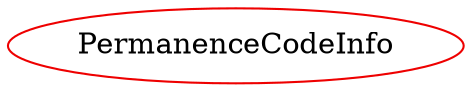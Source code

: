 digraph permanencecodeinfo{
PermanenceCodeInfo	[shape=oval, color=red2, label="PermanenceCodeInfo"];
}
